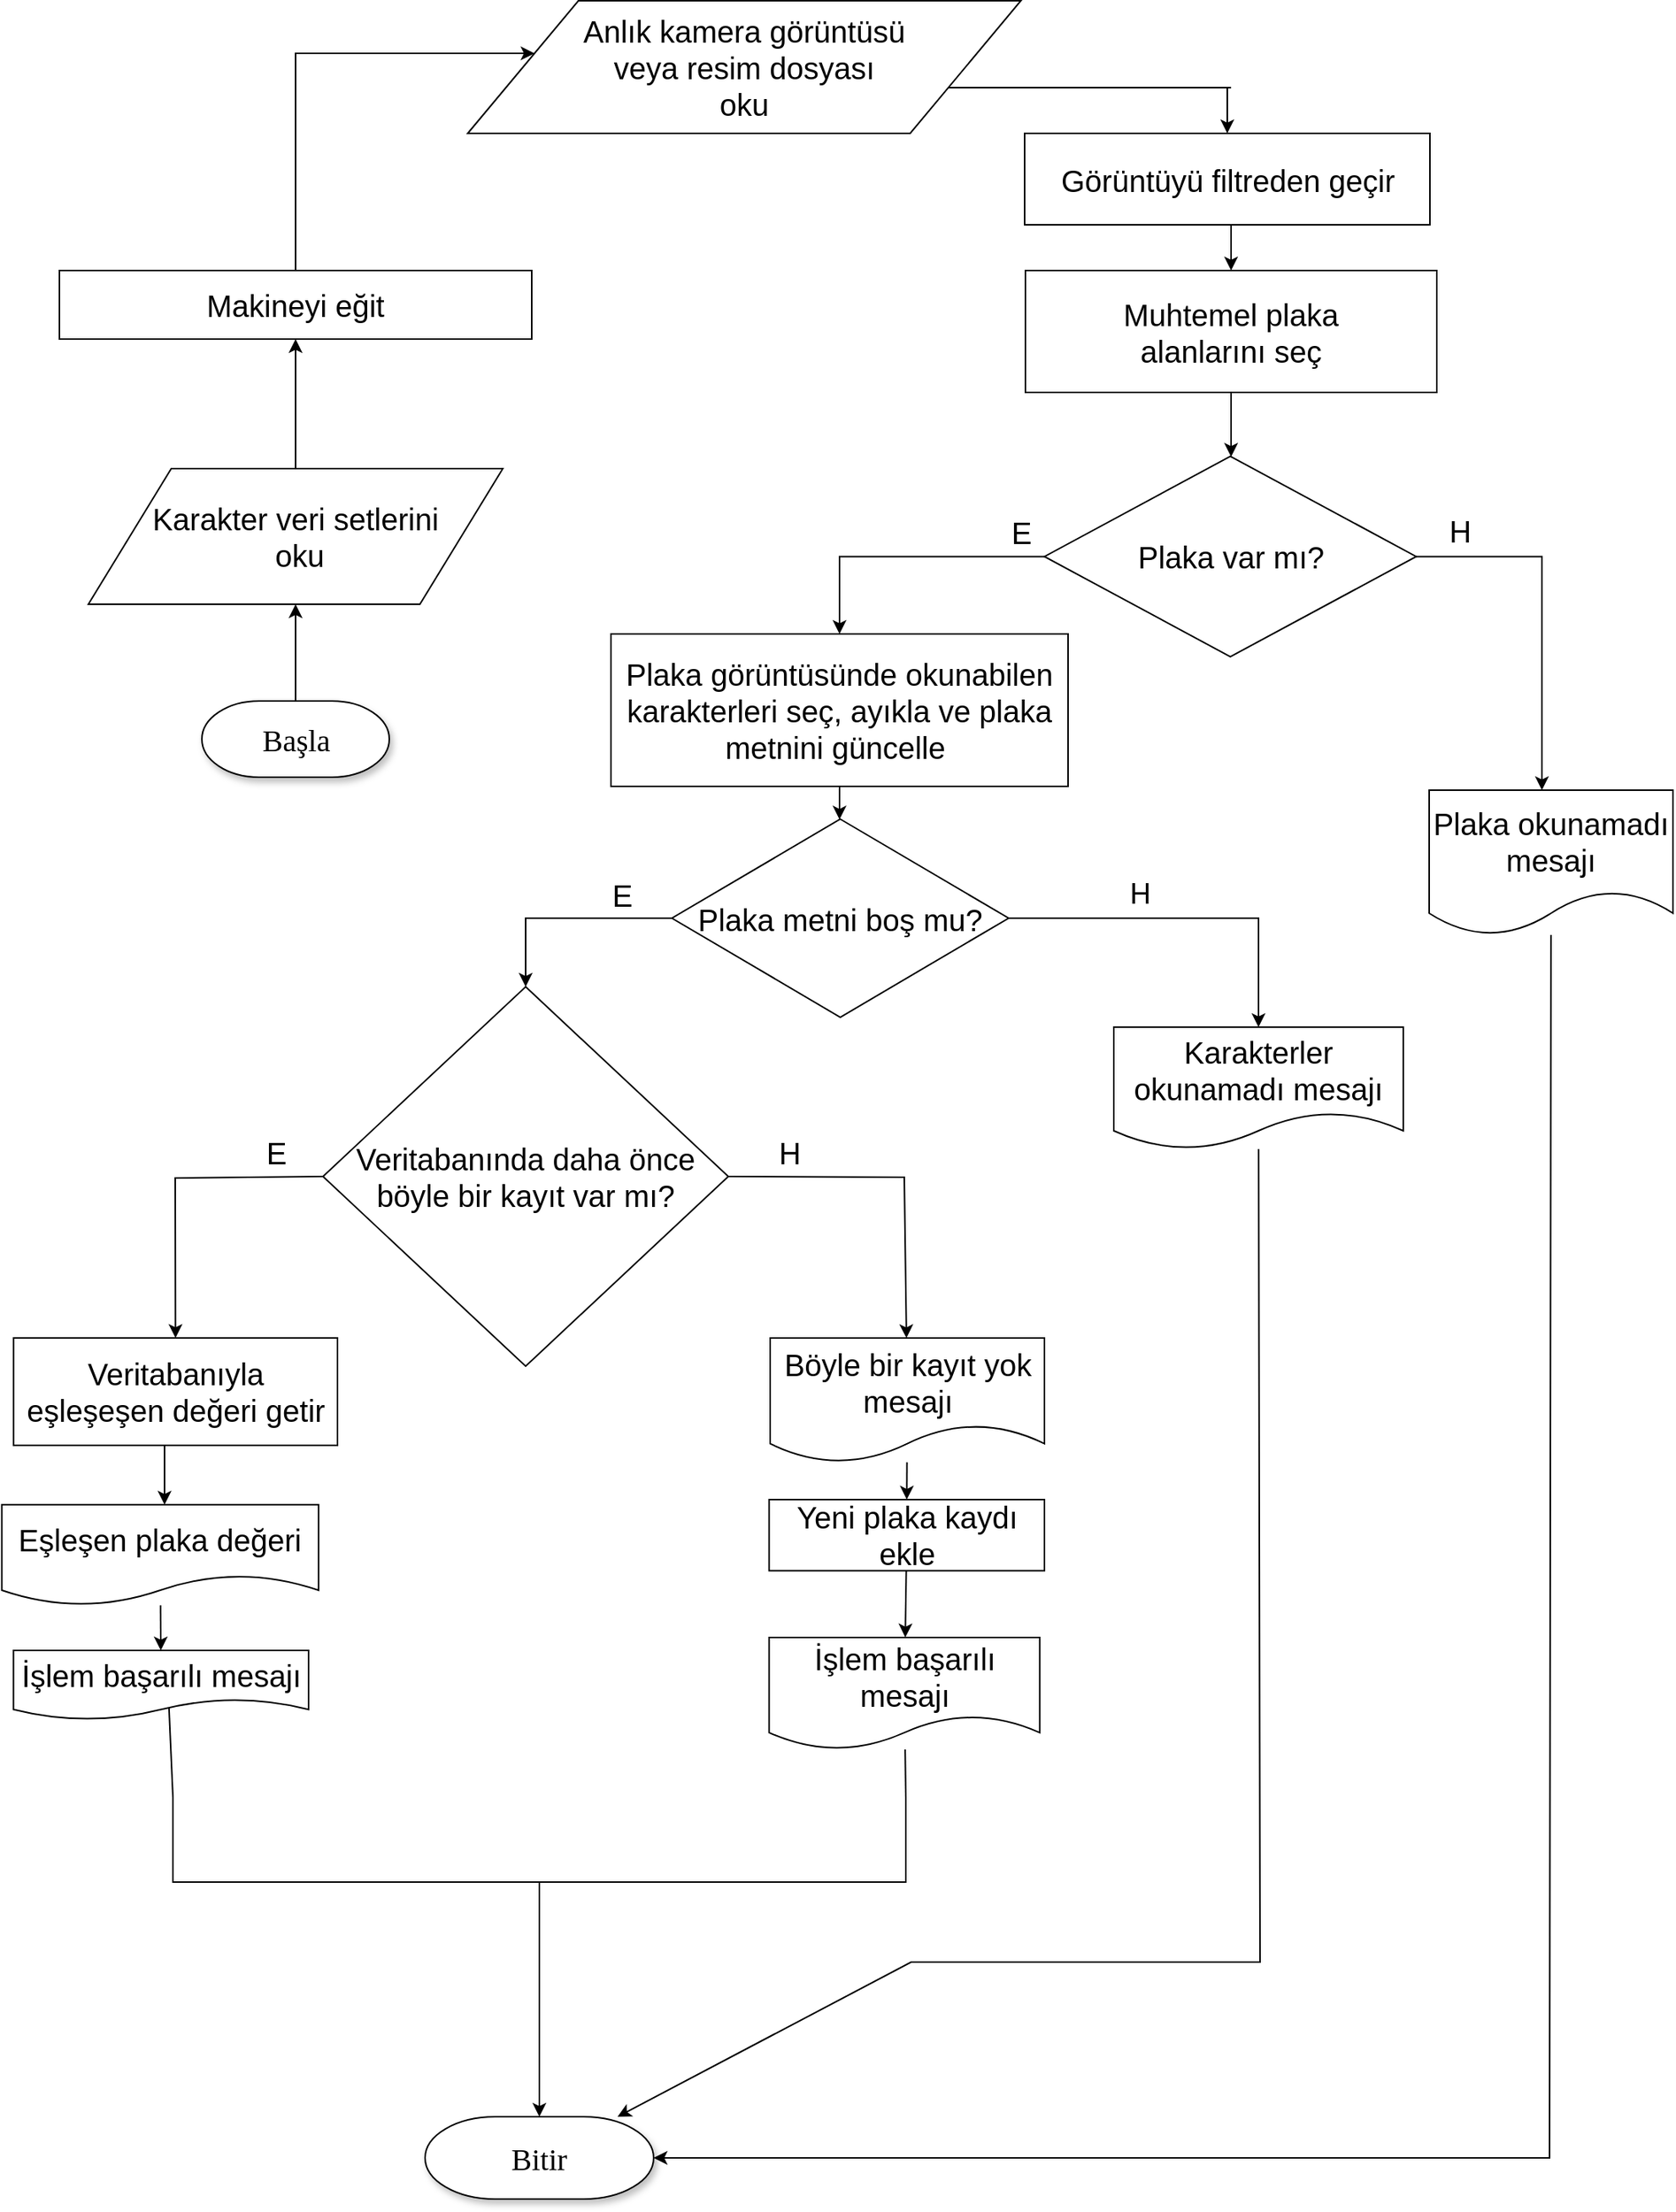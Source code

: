 <mxfile version="11.0.7" type="device"><diagram name="Page-1" id="edf60f1a-56cd-e834-aa8a-f176f3a09ee4"><mxGraphModel dx="5190" dy="2550" grid="1" gridSize="10" guides="1" tooltips="1" connect="1" arrows="1" fold="1" page="1" pageScale="1" pageWidth="1169" pageHeight="827" background="#ffffff" math="0" shadow="0"><root><mxCell id="0"/><mxCell id="1" parent="0"/><mxCell id="NNNf0EX2XWtxumuHbqvT-14" value="" style="group" parent="1" vertex="1" connectable="0"><mxGeometry x="260" y="585.5" width="698" height="1016" as="geometry"/></mxCell><mxCell id="EnG_Ss6V3Lissh91hRrd-42" value="" style="group" parent="1" vertex="1" connectable="0"><mxGeometry x="70.005" y="1171.682" width="170.1" height="73.416" as="geometry"/></mxCell><mxCell id="HknbT4AXbWzErIA2u8Cp-96" value="&lt;font style=&quot;font-size: 20px&quot;&gt;Eşleşen plaka değeri&lt;/font&gt;" style="shape=document;whiteSpace=wrap;html=1;boundedLbl=1;strokeWidth=1;" parent="EnG_Ss6V3Lissh91hRrd-42" vertex="1"><mxGeometry x="-37.8" y="-7.342" width="207.9" height="66.074" as="geometry"/></mxCell><mxCell id="HknbT4AXbWzErIA2u8Cp-97" value="" style="endArrow=classic;html=1;" parent="1" source="HknbT4AXbWzErIA2u8Cp-96" target="HknbT4AXbWzErIA2u8Cp-95" edge="1"><mxGeometry width="50" height="50" relative="1" as="geometry"><mxPoint x="201.74" y="1597.864" as="sourcePoint"/><mxPoint x="284.263" y="1469.682" as="targetPoint"/></mxGeometry></mxCell><mxCell id="rCu_-4bI07Tr-xl4ELM2-50" value="" style="edgeStyle=orthogonalEdgeStyle;rounded=0;orthogonalLoop=1;jettySize=auto;html=1;" parent="1" source="HknbT4AXbWzErIA2u8Cp-44" target="HknbT4AXbWzErIA2u8Cp-96" edge="1"><mxGeometry relative="1" as="geometry"><Array as="points"><mxPoint x="139" y="1154.5"/><mxPoint x="139" y="1154.5"/></Array></mxGeometry></mxCell><mxCell id="rCu_-4bI07Tr-xl4ELM2-2" value="" style="group" parent="1" vertex="1" connectable="0"><mxGeometry x="969" y="547.5" width="160" height="901" as="geometry"/></mxCell><mxCell id="NNNf0EX2XWtxumuHbqvT-45" value="&lt;font style=&quot;font-size: 20px&quot;&gt;Plaka okunamadı mesajı&lt;/font&gt;" style="shape=document;whiteSpace=wrap;html=1;boundedLbl=1;" parent="rCu_-4bI07Tr-xl4ELM2-2" vertex="1"><mxGeometry y="148" width="160" height="95" as="geometry"/></mxCell><mxCell id="NNNf0EX2XWtxumuHbqvT-48" value="" style="endArrow=classic;html=1;rounded=0;" parent="1" source="NNNf0EX2XWtxumuHbqvT-45" target="HknbT4AXbWzErIA2u8Cp-6" edge="1"><mxGeometry width="50" height="50" relative="1" as="geometry"><mxPoint x="82.5" y="1009.5" as="sourcePoint"/><mxPoint x="132.5" y="959.5" as="targetPoint"/><Array as="points"><mxPoint x="1048" y="1593"/></Array></mxGeometry></mxCell><mxCell id="NNNf0EX2XWtxumuHbqvT-38" value="&lt;font style=&quot;font-size: 20px&quot;&gt;Görüntüyü filtreden geçir&lt;/font&gt;" style="rounded=0;whiteSpace=wrap;html=1;" parent="1" vertex="1"><mxGeometry x="703.5" y="264.5" width="266" height="60" as="geometry"/></mxCell><mxCell id="NNNf0EX2XWtxumuHbqvT-12" value="&lt;font style=&quot;font-size: 20px&quot;&gt;Plaka görüntüsünde okunabilen karakterleri seç, ayıkla ve plaka metnini güncelle&amp;nbsp;&lt;/font&gt;" style="rounded=0;whiteSpace=wrap;html=1;" parent="1" vertex="1"><mxGeometry x="432" y="593" width="300" height="100" as="geometry"/></mxCell><mxCell id="HknbT4AXbWzErIA2u8Cp-22" style="edgeStyle=orthogonalEdgeStyle;rounded=0;orthogonalLoop=1;jettySize=auto;html=1;" parent="1" source="HknbT4AXbWzErIA2u8Cp-72" target="NNNf0EX2XWtxumuHbqvT-12" edge="1"><mxGeometry relative="1" as="geometry"><mxPoint x="679.5" y="915.428" as="sourcePoint"/><mxPoint x="569.167" y="967.737" as="targetPoint"/><Array as="points"><mxPoint x="582" y="542.5"/></Array></mxGeometry></mxCell><mxCell id="EnG_Ss6V3Lissh91hRrd-1" value="&lt;font style=&quot;font-size: 20px ; line-height: 120%&quot;&gt;E&lt;/font&gt;" style="text;html=1;resizable=0;points=[];align=center;verticalAlign=middle;labelBackgroundColor=#ffffff;" parent="HknbT4AXbWzErIA2u8Cp-22" vertex="1" connectable="0"><mxGeometry x="-0.804" relative="1" as="geometry"><mxPoint x="2.5" y="-17" as="offset"/></mxGeometry></mxCell><mxCell id="rCu_-4bI07Tr-xl4ELM2-22" value="" style="edgeStyle=orthogonalEdgeStyle;rounded=0;orthogonalLoop=1;jettySize=auto;html=1;" parent="1" source="rCu_-4bI07Tr-xl4ELM2-20" target="NNNf0EX2XWtxumuHbqvT-38" edge="1"><mxGeometry relative="1" as="geometry"><Array as="points"><mxPoint x="839" y="234.5"/><mxPoint x="839" y="234.5"/></Array></mxGeometry></mxCell><mxCell id="rCu_-4bI07Tr-xl4ELM2-20" value="&lt;font style=&quot;font-size: 20px&quot;&gt;Anlık kamera görüntüsü &lt;br&gt;veya resim dosyası&lt;br&gt;oku&lt;br&gt;&lt;/font&gt;" style="shape=parallelogram;perimeter=parallelogramPerimeter;whiteSpace=wrap;html=1;" parent="1" vertex="1"><mxGeometry x="338" y="177.5" width="363" height="87" as="geometry"/></mxCell><mxCell id="rCu_-4bI07Tr-xl4ELM2-21" value="" style="edgeStyle=orthogonalEdgeStyle;rounded=0;orthogonalLoop=1;jettySize=auto;html=1;" parent="1" source="rCu_-4bI07Tr-xl4ELM2-8" target="rCu_-4bI07Tr-xl4ELM2-20" edge="1"><mxGeometry relative="1" as="geometry"><Array as="points"><mxPoint x="225" y="212"/></Array></mxGeometry></mxCell><mxCell id="rCu_-4bI07Tr-xl4ELM2-24" value="&lt;font style=&quot;font-size: 20px&quot;&gt;Muhtemel plaka &lt;br&gt;alanlarını seç&lt;/font&gt;" style="rounded=0;whiteSpace=wrap;html=1;" parent="1" vertex="1"><mxGeometry x="704" y="354.5" width="270" height="80" as="geometry"/></mxCell><mxCell id="rCu_-4bI07Tr-xl4ELM2-30" value="" style="edgeStyle=orthogonalEdgeStyle;rounded=0;orthogonalLoop=1;jettySize=auto;html=1;" parent="1" source="NNNf0EX2XWtxumuHbqvT-38" target="rCu_-4bI07Tr-xl4ELM2-24" edge="1"><mxGeometry relative="1" as="geometry"><Array as="points"><mxPoint x="839" y="334.5"/><mxPoint x="839" y="334.5"/></Array></mxGeometry></mxCell><mxCell id="NNNf0EX2XWtxumuHbqvT-1" value="" style="group" parent="1" vertex="1" connectable="0"><mxGeometry x="701" y="828.448" width="241" height="89.673" as="geometry"/></mxCell><mxCell id="rCu_-4bI07Tr-xl4ELM2-35" value="" style="edgeStyle=orthogonalEdgeStyle;rounded=0;orthogonalLoop=1;jettySize=auto;html=1;" parent="1" source="HknbT4AXbWzErIA2u8Cp-72" target="NNNf0EX2XWtxumuHbqvT-45" edge="1"><mxGeometry relative="1" as="geometry"><Array as="points"><mxPoint x="1043" y="542.5"/></Array></mxGeometry></mxCell><mxCell id="rCu_-4bI07Tr-xl4ELM2-36" value="&lt;font style=&quot;font-size: 20px&quot;&gt;H&lt;/font&gt;" style="text;html=1;resizable=0;points=[];align=center;verticalAlign=middle;labelBackgroundColor=#ffffff;" parent="rCu_-4bI07Tr-xl4ELM2-35" vertex="1" connectable="0"><mxGeometry x="-0.07" y="-3" relative="1" as="geometry"><mxPoint x="-51" y="-44.5" as="offset"/></mxGeometry></mxCell><mxCell id="HknbT4AXbWzErIA2u8Cp-72" value="&lt;font style=&quot;font-size: 20px&quot;&gt;Plaka var mı?&lt;/font&gt;" style="rhombus;whiteSpace=wrap;html=1;strokeWidth=1;" parent="1" vertex="1"><mxGeometry x="716.5" y="476.452" width="244" height="131.52" as="geometry"/></mxCell><mxCell id="rCu_-4bI07Tr-xl4ELM2-32" value="" style="edgeStyle=orthogonalEdgeStyle;rounded=0;orthogonalLoop=1;jettySize=auto;html=1;" parent="1" source="rCu_-4bI07Tr-xl4ELM2-24" target="HknbT4AXbWzErIA2u8Cp-72" edge="1"><mxGeometry relative="1" as="geometry"><Array as="points"><mxPoint x="839" y="514.5"/><mxPoint x="839" y="514.5"/></Array></mxGeometry></mxCell><mxCell id="rCu_-4bI07Tr-xl4ELM2-54" value="&lt;font style=&quot;font-size: 20px&quot;&gt;Plaka metni boş mu?&lt;/font&gt;" style="rhombus;whiteSpace=wrap;html=1;" parent="1" vertex="1"><mxGeometry x="472" y="714.5" width="221" height="130" as="geometry"/></mxCell><mxCell id="rCu_-4bI07Tr-xl4ELM2-55" value="" style="edgeStyle=orthogonalEdgeStyle;rounded=0;orthogonalLoop=1;jettySize=auto;html=1;" parent="1" source="NNNf0EX2XWtxumuHbqvT-12" target="rCu_-4bI07Tr-xl4ELM2-54" edge="1"><mxGeometry relative="1" as="geometry"><Array as="points"><mxPoint x="582" y="714.5"/><mxPoint x="582" y="714.5"/></Array></mxGeometry></mxCell><mxCell id="rCu_-4bI07Tr-xl4ELM2-56" value="&lt;font style=&quot;font-size: 20px&quot;&gt;Karakterler okunamadı mesajı&lt;/font&gt;" style="shape=document;whiteSpace=wrap;html=1;boundedLbl=1;" parent="1" vertex="1"><mxGeometry x="762" y="851" width="190" height="80" as="geometry"/></mxCell><mxCell id="rCu_-4bI07Tr-xl4ELM2-57" value="" style="edgeStyle=orthogonalEdgeStyle;rounded=0;orthogonalLoop=1;jettySize=auto;html=1;" parent="1" source="rCu_-4bI07Tr-xl4ELM2-54" target="rCu_-4bI07Tr-xl4ELM2-56" edge="1"><mxGeometry relative="1" as="geometry"><Array as="points"><mxPoint x="857" y="779.5"/></Array></mxGeometry></mxCell><mxCell id="rCu_-4bI07Tr-xl4ELM2-59" value="&lt;font style=&quot;font-size: 19px&quot;&gt;H&lt;/font&gt;" style="text;html=1;resizable=0;points=[];align=center;verticalAlign=middle;labelBackgroundColor=#ffffff;" parent="rCu_-4bI07Tr-xl4ELM2-57" vertex="1" connectable="0"><mxGeometry x="-0.235" y="3" relative="1" as="geometry"><mxPoint x="-4" y="-12.5" as="offset"/></mxGeometry></mxCell><mxCell id="rCu_-4bI07Tr-xl4ELM2-62" value="" style="endArrow=classic;html=1;rounded=0;" parent="1" source="rCu_-4bI07Tr-xl4ELM2-56" target="HknbT4AXbWzErIA2u8Cp-6" edge="1"><mxGeometry width="50" height="50" relative="1" as="geometry"><mxPoint x="889" y="944.5" as="sourcePoint"/><mxPoint x="869" y="1534.5" as="targetPoint"/><Array as="points"><mxPoint x="858" y="1464.5"/><mxPoint x="629" y="1464.5"/></Array></mxGeometry></mxCell><mxCell id="HknbT4AXbWzErIA2u8Cp-29" value="" style="strokeWidth=1;html=1;shape=mxgraph.flowchart.annotation_2;align=left;pointerEvents=1;rotation=-90;" parent="1" vertex="1"><mxGeometry x="329.5" y="1171.5" width="111" height="481" as="geometry"/></mxCell><mxCell id="NNNf0EX2XWtxumuHbqvT-32" value="" style="endArrow=none;html=1;entryX=1;entryY=0;entryDx=0;entryDy=0;entryPerimeter=0;exitX=0.527;exitY=0.831;exitDx=0;exitDy=0;exitPerimeter=0;" parent="1" source="HknbT4AXbWzErIA2u8Cp-95" target="HknbT4AXbWzErIA2u8Cp-29" edge="1"><mxGeometry width="50" height="50" relative="1" as="geometry"><mxPoint x="-20.5" y="1541.744" as="sourcePoint"/><mxPoint x="29.5" y="1496.386" as="targetPoint"/></mxGeometry></mxCell><mxCell id="rCu_-4bI07Tr-xl4ELM2-52" value="" style="endArrow=none;html=1;exitX=1;exitY=1;exitDx=0;exitDy=0;exitPerimeter=0;" parent="1" source="HknbT4AXbWzErIA2u8Cp-29" target="HknbT4AXbWzErIA2u8Cp-104" edge="1"><mxGeometry width="50" height="50" relative="1" as="geometry"><mxPoint x="796.5" y="2174.5" as="sourcePoint"/><mxPoint x="846.5" y="2124.5" as="targetPoint"/></mxGeometry></mxCell><mxCell id="HknbT4AXbWzErIA2u8Cp-6" value="&lt;font style=&quot;font-size: 20px&quot;&gt;Bitir&lt;br&gt;&lt;/font&gt;" style="strokeWidth=1;html=1;shape=mxgraph.flowchart.terminator;whiteSpace=wrap;rounded=0;shadow=1;labelBackgroundColor=none;fillColor=#ffffff;fontFamily=Verdana;fontSize=8;fontColor=#000000;align=center;" parent="1" vertex="1"><mxGeometry x="310" y="1566" width="150" height="54" as="geometry"/></mxCell><mxCell id="EnG_Ss6V3Lissh91hRrd-50" value="" style="endArrow=classic;html=1;exitX=0;exitY=0.5;exitDx=0;exitDy=0;exitPerimeter=0;" parent="1" source="HknbT4AXbWzErIA2u8Cp-29" target="HknbT4AXbWzErIA2u8Cp-6" edge="1"><mxGeometry width="50" height="50" relative="1" as="geometry"><mxPoint x="504" y="1612.311" as="sourcePoint"/><mxPoint x="554" y="1574.947" as="targetPoint"/></mxGeometry></mxCell><mxCell id="HknbT4AXbWzErIA2u8Cp-7" value="&lt;font style=&quot;font-size: 20px&quot;&gt;Veritabanında daha önce böyle bir kayıt var mı?&lt;/font&gt;" style="rhombus;whiteSpace=wrap;html=1;" parent="1" vertex="1"><mxGeometry x="243" y="824.5" width="266" height="249" as="geometry"/></mxCell><mxCell id="rCu_-4bI07Tr-xl4ELM2-68" value="" style="edgeStyle=orthogonalEdgeStyle;rounded=0;orthogonalLoop=1;jettySize=auto;html=1;" parent="1" source="rCu_-4bI07Tr-xl4ELM2-54" target="HknbT4AXbWzErIA2u8Cp-7" edge="1"><mxGeometry relative="1" as="geometry"><Array as="points"><mxPoint x="376" y="779.5"/></Array></mxGeometry></mxCell><mxCell id="rCu_-4bI07Tr-xl4ELM2-69" value="&lt;font style=&quot;font-size: 20px&quot;&gt;E&lt;/font&gt;" style="text;html=1;resizable=0;points=[];align=center;verticalAlign=middle;labelBackgroundColor=#ffffff;" parent="rCu_-4bI07Tr-xl4ELM2-68" vertex="1" connectable="0"><mxGeometry x="-0.529" y="1" relative="1" as="geometry"><mxPoint y="-16.5" as="offset"/></mxGeometry></mxCell><mxCell id="HknbT4AXbWzErIA2u8Cp-52" value="" style="endArrow=classic;html=1;entryX=0.5;entryY=0;entryDx=0;entryDy=0;exitX=0;exitY=0.5;exitDx=0;exitDy=0;rounded=0;" parent="1" source="HknbT4AXbWzErIA2u8Cp-7" target="HknbT4AXbWzErIA2u8Cp-44" edge="1"><mxGeometry width="50" height="50" relative="1" as="geometry"><mxPoint x="56.36" y="624.245" as="sourcePoint"/><mxPoint x="91.291" y="748.194" as="targetPoint"/><Array as="points"><mxPoint x="146" y="950"/></Array></mxGeometry></mxCell><mxCell id="EnG_Ss6V3Lissh91hRrd-7" value="&lt;font style=&quot;font-size: 20px&quot;&gt;E&lt;/font&gt;" style="text;html=1;resizable=0;points=[];align=center;verticalAlign=middle;labelBackgroundColor=#ffffff;" parent="HknbT4AXbWzErIA2u8Cp-52" vertex="1" connectable="0"><mxGeometry x="-0.673" y="-3" relative="1" as="geometry"><mxPoint x="1.5" y="-14" as="offset"/></mxGeometry></mxCell><mxCell id="HknbT4AXbWzErIA2u8Cp-41" value="" style="endArrow=classic;html=1;exitX=1;exitY=0.5;exitDx=0;exitDy=0;rounded=0;" parent="1" source="HknbT4AXbWzErIA2u8Cp-7" target="HknbT4AXbWzErIA2u8Cp-101" edge="1"><mxGeometry width="50" height="50" relative="1" as="geometry"><mxPoint x="572.28" y="860.613" as="sourcePoint"/><mxPoint x="623.052" y="928.9" as="targetPoint"/><Array as="points"><mxPoint x="624.5" y="949.5"/></Array></mxGeometry></mxCell><mxCell id="EnG_Ss6V3Lissh91hRrd-8" value="&lt;font style=&quot;font-size: 20px&quot;&gt;H&lt;/font&gt;" style="text;html=1;resizable=0;points=[];align=center;verticalAlign=middle;labelBackgroundColor=#ffffff;" parent="HknbT4AXbWzErIA2u8Cp-41" vertex="1" connectable="0"><mxGeometry x="-0.294" y="1" relative="1" as="geometry"><mxPoint x="-38.5" y="-16" as="offset"/></mxGeometry></mxCell><mxCell id="rCu_-4bI07Tr-xl4ELM2-51" value="" style="group" parent="1" vertex="1" connectable="0"><mxGeometry x="536.5" y="1055.005" width="180" height="240" as="geometry"/></mxCell><mxCell id="NNNf0EX2XWtxumuHbqvT-29" value="" style="group" parent="rCu_-4bI07Tr-xl4ELM2-51" vertex="1" connectable="0"><mxGeometry width="180" height="240" as="geometry"/></mxCell><mxCell id="HknbT4AXbWzErIA2u8Cp-101" value="&lt;font style=&quot;font-size: 20px&quot;&gt;Böyle bir kayıt yok mesajı&lt;/font&gt;" style="shape=document;whiteSpace=wrap;html=1;boundedLbl=1;strokeWidth=1;" parent="NNNf0EX2XWtxumuHbqvT-29" vertex="1"><mxGeometry width="180" height="81.553" as="geometry"/></mxCell><mxCell id="EnG_Ss6V3Lissh91hRrd-46" value="" style="group" parent="NNNf0EX2XWtxumuHbqvT-29" vertex="1" connectable="0"><mxGeometry x="12.787" y="104.854" width="167.213" height="135.146" as="geometry"/></mxCell><mxCell id="HknbT4AXbWzErIA2u8Cp-104" value="&lt;font style=&quot;font-size: 20px&quot;&gt;İşlem başarılı mesajı&lt;/font&gt;" style="shape=document;whiteSpace=wrap;html=1;boundedLbl=1;strokeWidth=1;" parent="EnG_Ss6V3Lissh91hRrd-46" vertex="1"><mxGeometry x="-13.502" y="91.603" width="177.599" height="73.516" as="geometry"/></mxCell><mxCell id="EnG_Ss6V3Lissh91hRrd-37" value="" style="group" parent="EnG_Ss6V3Lissh91hRrd-46" vertex="1" connectable="0"><mxGeometry width="167.213" height="47.844" as="geometry"/></mxCell><mxCell id="HknbT4AXbWzErIA2u8Cp-58" value="&lt;font style=&quot;font-size: 20px&quot;&gt;Yeni plaka kaydı ekle&lt;/font&gt;" style="rounded=0;whiteSpace=wrap;html=1;" parent="EnG_Ss6V3Lissh91hRrd-37" vertex="1"><mxGeometry x="-13.502" y="1.167" width="180.715" height="46.677" as="geometry"/></mxCell><mxCell id="HknbT4AXbWzErIA2u8Cp-105" value="" style="endArrow=classic;html=1;" parent="EnG_Ss6V3Lissh91hRrd-46" source="HknbT4AXbWzErIA2u8Cp-58" target="HknbT4AXbWzErIA2u8Cp-104" edge="1"><mxGeometry width="50" height="50" relative="1" as="geometry"><mxPoint x="1213.679" y="2442.943" as="sourcePoint"/><mxPoint x="1299.573" y="2341.235" as="targetPoint"/></mxGeometry></mxCell><mxCell id="HknbT4AXbWzErIA2u8Cp-67" value="" style="endArrow=classic;html=1;entryX=0.5;entryY=0;entryDx=0;entryDy=0;" parent="NNNf0EX2XWtxumuHbqvT-29" source="HknbT4AXbWzErIA2u8Cp-101" target="HknbT4AXbWzErIA2u8Cp-58" edge="1"><mxGeometry width="50" height="50" relative="1" as="geometry"><mxPoint x="1110.4" y="1207.924" as="sourcePoint"/><mxPoint x="2025.098" y="2941.309" as="targetPoint"/></mxGeometry></mxCell><mxCell id="HknbT4AXbWzErIA2u8Cp-95" value="&lt;font style=&quot;font-size: 20px&quot;&gt;İşlem başarılı mesajı&lt;/font&gt;" style="shape=document;whiteSpace=wrap;html=1;boundedLbl=1;strokeWidth=1;size=0.296;" parent="1" vertex="1"><mxGeometry x="39.825" y="1259.961" width="193.725" height="45.518" as="geometry"/></mxCell><mxCell id="HknbT4AXbWzErIA2u8Cp-44" value="&lt;font style=&quot;font-size: 20px&quot;&gt;Veritabanıyla eşleşeşen değeri getir&lt;/font&gt;" style="rounded=0;whiteSpace=wrap;html=1;strokeWidth=1;" parent="1" vertex="1"><mxGeometry x="39.875" y="1054.937" width="212.625" height="70.479" as="geometry"/></mxCell><mxCell id="GNW8sDMAQVmyZI9aEtlK-12" value="" style="group" vertex="1" connectable="0" parent="1"><mxGeometry x="70" y="354.5" width="310" height="332.5" as="geometry"/></mxCell><mxCell id="rCu_-4bI07Tr-xl4ELM2-7" value="&lt;font style=&quot;font-size: 20px&quot;&gt;Karakter veri setlerini&lt;br&gt;&amp;nbsp;oku&lt;/font&gt;" style="shape=parallelogram;perimeter=parallelogramPerimeter;whiteSpace=wrap;html=1;" parent="GNW8sDMAQVmyZI9aEtlK-12" vertex="1"><mxGeometry x="19" y="130" width="272" height="89" as="geometry"/></mxCell><mxCell id="rCu_-4bI07Tr-xl4ELM2-8" value="&lt;font style=&quot;font-size: 20px&quot;&gt;Makineyi eğit&lt;/font&gt;" style="rounded=0;whiteSpace=wrap;html=1;" parent="GNW8sDMAQVmyZI9aEtlK-12" vertex="1"><mxGeometry width="310" height="45" as="geometry"/></mxCell><mxCell id="HknbT4AXbWzErIA2u8Cp-5" value="&lt;font style=&quot;font-size: 20px&quot;&gt;Başla&lt;/font&gt;" style="strokeWidth=1;html=1;shape=mxgraph.flowchart.terminator;whiteSpace=wrap;rounded=0;shadow=1;labelBackgroundColor=none;fillColor=#ffffff;fontFamily=Verdana;fontSize=8;fontColor=#000000;align=center;" parent="GNW8sDMAQVmyZI9aEtlK-12" vertex="1"><mxGeometry x="93.5" y="282.5" width="123" height="50" as="geometry"/></mxCell><mxCell id="rCu_-4bI07Tr-xl4ELM2-31" value="" style="edgeStyle=orthogonalEdgeStyle;rounded=0;orthogonalLoop=1;jettySize=auto;html=1;" parent="GNW8sDMAQVmyZI9aEtlK-12" source="rCu_-4bI07Tr-xl4ELM2-7" target="rCu_-4bI07Tr-xl4ELM2-8" edge="1"><mxGeometry relative="1" as="geometry"/></mxCell><mxCell id="rCu_-4bI07Tr-xl4ELM2-12" value="" style="edgeStyle=orthogonalEdgeStyle;rounded=0;orthogonalLoop=1;jettySize=auto;html=1;" parent="GNW8sDMAQVmyZI9aEtlK-12" source="HknbT4AXbWzErIA2u8Cp-5" target="rCu_-4bI07Tr-xl4ELM2-7" edge="1"><mxGeometry relative="1" as="geometry"/></mxCell></root></mxGraphModel></diagram></mxfile>